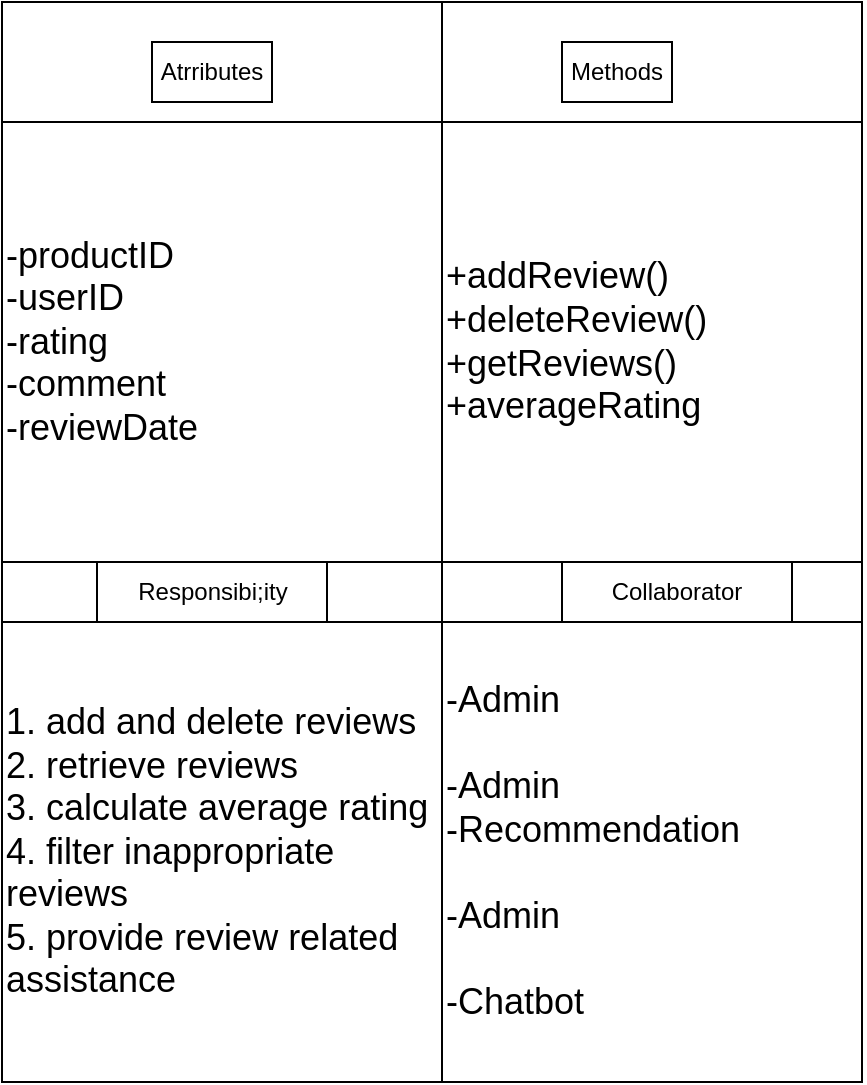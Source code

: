 <mxfile>
    <diagram id="axL0MIbwPD7gxxN1GoPi" name="Page-1">
        <mxGraphModel dx="592" dy="470" grid="1" gridSize="10" guides="1" tooltips="1" connect="1" arrows="1" fold="1" page="1" pageScale="1" pageWidth="850" pageHeight="1100" background="#ffffff" math="0" shadow="0">
            <root>
                <mxCell id="0"/>
                <mxCell id="1" parent="0"/>
                <mxCell id="13" value="" style="shape=internalStorage;whiteSpace=wrap;html=1;backgroundOutline=1;dx=220;dy=60;fillColor=none;strokeColor=#000000;fontColor=#000000;" parent="1" vertex="1">
                    <mxGeometry x="150" y="600" width="430" height="540" as="geometry"/>
                </mxCell>
                <mxCell id="14" value="Atrributes" style="text;html=1;strokeColor=#000000;fillColor=none;align=center;verticalAlign=middle;whiteSpace=wrap;rounded=0;fontColor=#000000;" parent="1" vertex="1">
                    <mxGeometry x="225" y="620" width="60" height="30" as="geometry"/>
                </mxCell>
                <mxCell id="15" value="Methods" style="text;html=1;strokeColor=#000000;fillColor=none;align=center;verticalAlign=middle;whiteSpace=wrap;rounded=0;fontColor=#000000;" parent="1" vertex="1">
                    <mxGeometry x="430" y="620" width="55" height="30" as="geometry"/>
                </mxCell>
                <mxCell id="16" value="" style="endArrow=none;html=1;fillColor=none;strokeColor=#000000;fontColor=#000000;" parent="1" target="13" edge="1">
                    <mxGeometry width="50" height="50" relative="1" as="geometry">
                        <mxPoint x="150" y="880" as="sourcePoint"/>
                        <mxPoint x="200" y="830" as="targetPoint"/>
                        <Array as="points">
                            <mxPoint x="580" y="880"/>
                        </Array>
                    </mxGeometry>
                </mxCell>
                <mxCell id="17" value="" style="endArrow=none;html=1;fillColor=none;strokeColor=#000000;fontColor=#000000;" parent="1" edge="1">
                    <mxGeometry width="50" height="50" relative="1" as="geometry">
                        <mxPoint x="150" y="910" as="sourcePoint"/>
                        <mxPoint x="580" y="910" as="targetPoint"/>
                        <Array as="points">
                            <mxPoint x="580" y="910"/>
                        </Array>
                    </mxGeometry>
                </mxCell>
                <mxCell id="18" value="Responsibi;ity" style="text;html=1;strokeColor=#000000;fillColor=none;align=center;verticalAlign=middle;whiteSpace=wrap;rounded=0;fontColor=#000000;" parent="1" vertex="1">
                    <mxGeometry x="197.5" y="880" width="115" height="30" as="geometry"/>
                </mxCell>
                <mxCell id="19" value="Collaborator" style="text;html=1;strokeColor=#000000;fillColor=none;align=center;verticalAlign=middle;whiteSpace=wrap;rounded=0;fontColor=#000000;" parent="1" vertex="1">
                    <mxGeometry x="430" y="880" width="115" height="30" as="geometry"/>
                </mxCell>
                <mxCell id="20" value="&lt;font style=&quot;font-size: 18px;&quot;&gt;-productID&lt;br&gt;-userID&lt;br&gt;-rating&lt;br&gt;-comment&lt;br&gt;-reviewDate&lt;br&gt;&lt;/font&gt;" style="text;html=1;strokeColor=#000000;fillColor=none;align=left;verticalAlign=middle;whiteSpace=wrap;rounded=0;fontColor=#000000;" parent="1" vertex="1">
                    <mxGeometry x="150" y="660" width="220" height="220" as="geometry"/>
                </mxCell>
                <mxCell id="21" value="&lt;span style=&quot;font-size: 18px;&quot;&gt;+addReview()&lt;br&gt;+deleteReview()&lt;br&gt;+getReviews()&lt;br&gt;+averageRating&lt;br&gt;&lt;/span&gt;" style="text;html=1;strokeColor=#000000;fillColor=none;align=left;verticalAlign=middle;whiteSpace=wrap;rounded=0;fontColor=#000000;" parent="1" vertex="1">
                    <mxGeometry x="370" y="660" width="210" height="220" as="geometry"/>
                </mxCell>
                <mxCell id="22" value="&lt;span style=&quot;font-size: 18px;&quot;&gt;1. add and delete reviews&lt;/span&gt;&lt;br style=&quot;font-size: 18px;&quot;&gt;&lt;span style=&quot;font-size: 18px;&quot;&gt;2. retrieve reviews&lt;/span&gt;&lt;br style=&quot;font-size: 18px;&quot;&gt;&lt;span style=&quot;font-size: 18px;&quot;&gt;3. calculate average rating&lt;/span&gt;&lt;br style=&quot;font-size: 18px;&quot;&gt;&lt;span style=&quot;font-size: 18px;&quot;&gt;4. filter inappropriate reviews&lt;/span&gt;&lt;br style=&quot;font-size: 18px;&quot;&gt;&lt;span style=&quot;font-size: 18px;&quot;&gt;5. provide review related assistance&lt;/span&gt;&lt;span style=&quot;font-size: 18px;&quot;&gt;&lt;br&gt;&lt;/span&gt;" style="text;html=1;strokeColor=#000000;fillColor=none;align=left;verticalAlign=middle;whiteSpace=wrap;rounded=0;fontColor=#000000;" parent="1" vertex="1">
                    <mxGeometry x="150" y="910" width="220" height="230" as="geometry"/>
                </mxCell>
                <mxCell id="23" value="&lt;font style=&quot;font-size: 18px;&quot;&gt;-Admin&lt;br&gt;&lt;br&gt;-Admin&lt;br&gt;-Recommendation&lt;br&gt;&lt;br&gt;-Admin&lt;br&gt;&lt;br&gt;-Chatbot&lt;br&gt;&lt;/font&gt;" style="text;html=1;strokeColor=#000000;fillColor=none;align=left;verticalAlign=middle;whiteSpace=wrap;rounded=0;fontColor=#000000;" parent="1" vertex="1">
                    <mxGeometry x="370" y="910" width="210" height="230" as="geometry"/>
                </mxCell>
            </root>
        </mxGraphModel>
    </diagram>
</mxfile>